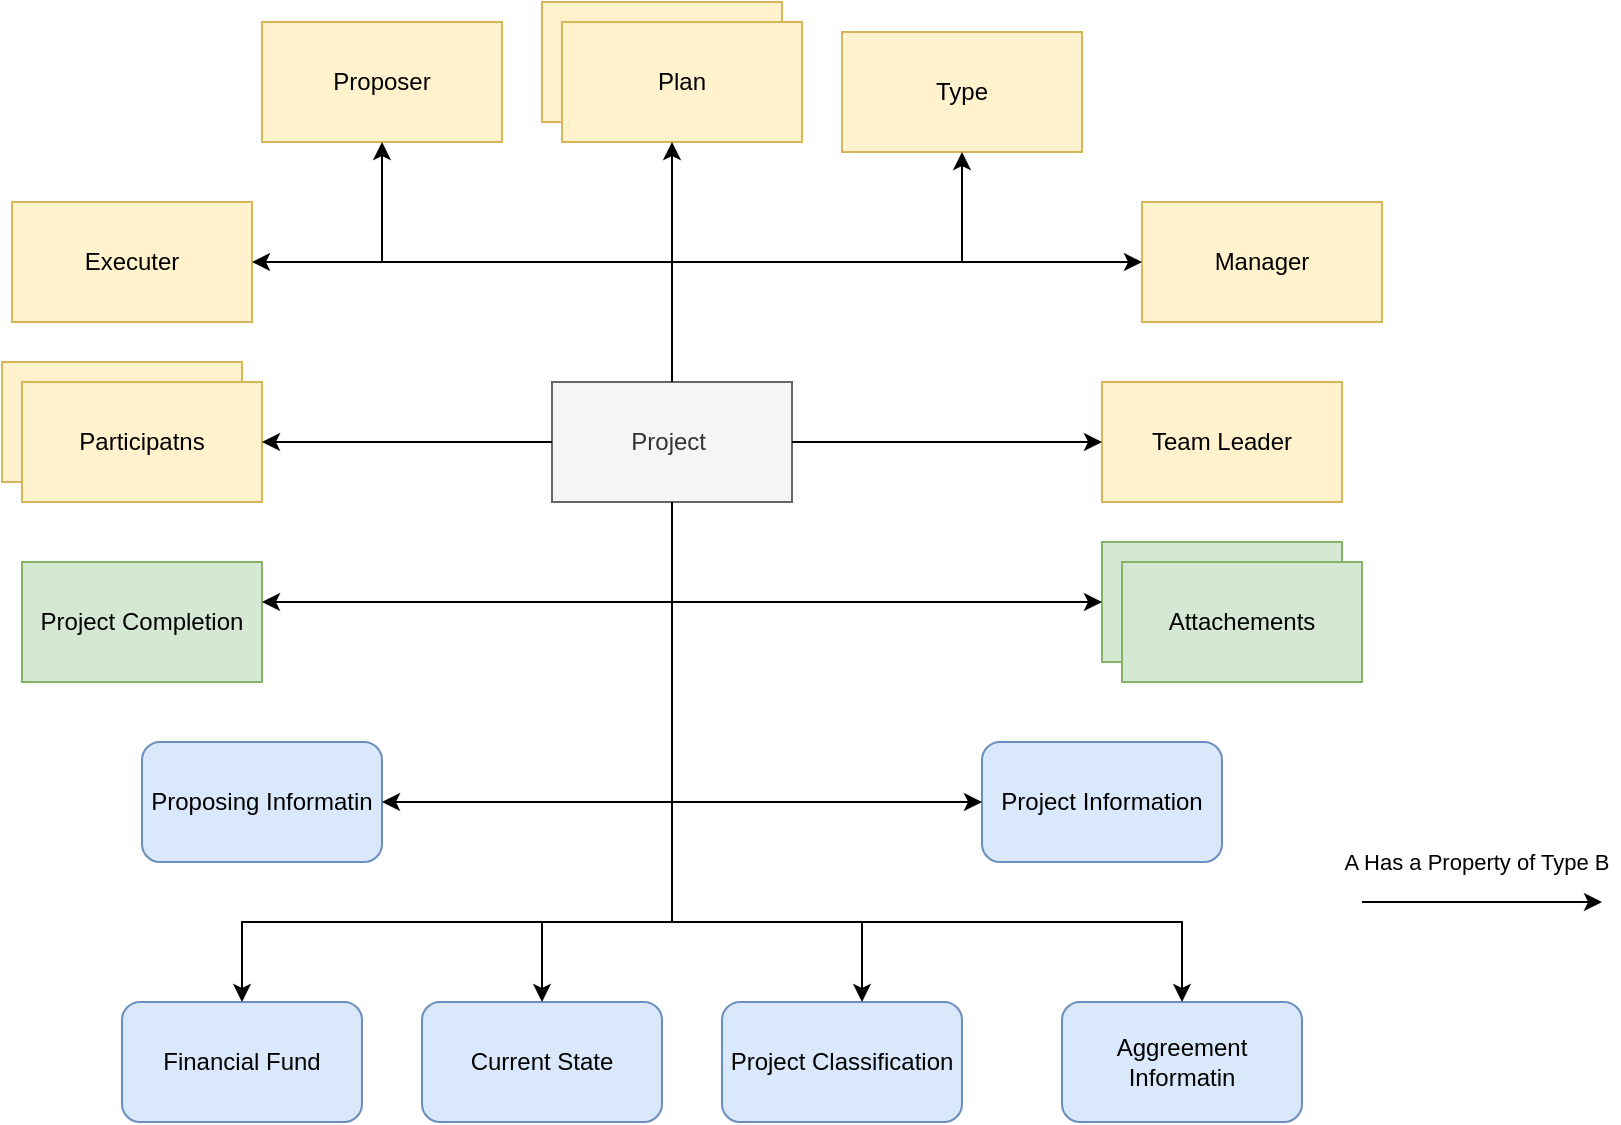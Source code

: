 <mxfile version="24.7.5">
  <diagram name="Page-1" id="pxZM56T5qr4s6v4I3YPr">
    <mxGraphModel dx="864" dy="1611" grid="1" gridSize="10" guides="1" tooltips="1" connect="1" arrows="1" fold="1" page="1" pageScale="1" pageWidth="850" pageHeight="1100" math="0" shadow="0">
      <root>
        <mxCell id="0" />
        <mxCell id="1" parent="0" />
        <mxCell id="19ftUH5I5akyaUji4UlI-1" value="Project&amp;nbsp;" style="rounded=0;whiteSpace=wrap;html=1;fillColor=#f5f5f5;fontColor=#333333;strokeColor=#666666;" parent="1" vertex="1">
          <mxGeometry x="305" y="140" width="120" height="60" as="geometry" />
        </mxCell>
        <mxCell id="19ftUH5I5akyaUji4UlI-2" value="Proposing Informatin" style="rounded=1;whiteSpace=wrap;html=1;fillColor=#dae8fc;strokeColor=#6c8ebf;" parent="1" vertex="1">
          <mxGeometry x="100" y="320" width="120" height="60" as="geometry" />
        </mxCell>
        <mxCell id="19ftUH5I5akyaUji4UlI-4" value="Financial Fund" style="rounded=1;whiteSpace=wrap;html=1;fillColor=#dae8fc;strokeColor=#6c8ebf;" parent="1" vertex="1">
          <mxGeometry x="90" y="450" width="120" height="60" as="geometry" />
        </mxCell>
        <mxCell id="19ftUH5I5akyaUji4UlI-6" value="Project Classification" style="rounded=1;whiteSpace=wrap;html=1;fillColor=#dae8fc;strokeColor=#6c8ebf;" parent="1" vertex="1">
          <mxGeometry x="390" y="450" width="120" height="60" as="geometry" />
        </mxCell>
        <mxCell id="19ftUH5I5akyaUji4UlI-7" value="Current State" style="rounded=1;whiteSpace=wrap;html=1;fillColor=#dae8fc;strokeColor=#6c8ebf;" parent="1" vertex="1">
          <mxGeometry x="240" y="450" width="120" height="60" as="geometry" />
        </mxCell>
        <mxCell id="19ftUH5I5akyaUji4UlI-8" value="Project Information" style="rounded=1;whiteSpace=wrap;html=1;fillColor=#dae8fc;strokeColor=#6c8ebf;" parent="1" vertex="1">
          <mxGeometry x="520" y="320" width="120" height="60" as="geometry" />
        </mxCell>
        <mxCell id="19ftUH5I5akyaUji4UlI-9" value="Aggreement Informatin" style="rounded=1;whiteSpace=wrap;html=1;fillColor=#dae8fc;strokeColor=#6c8ebf;" parent="1" vertex="1">
          <mxGeometry x="560" y="450" width="120" height="60" as="geometry" />
        </mxCell>
        <mxCell id="19ftUH5I5akyaUji4UlI-10" value="Project Completion" style="rounded=0;whiteSpace=wrap;html=1;fillColor=#d5e8d4;strokeColor=#82b366;" parent="1" vertex="1">
          <mxGeometry x="40" y="230" width="120" height="60" as="geometry" />
        </mxCell>
        <mxCell id="19ftUH5I5akyaUji4UlI-14" value="Team Leader" style="rounded=0;whiteSpace=wrap;html=1;fillColor=#fff2cc;strokeColor=#d6b656;" parent="1" vertex="1">
          <mxGeometry x="580" y="140" width="120" height="60" as="geometry" />
        </mxCell>
        <mxCell id="19ftUH5I5akyaUji4UlI-15" value="Manager" style="rounded=0;whiteSpace=wrap;html=1;fillColor=#fff2cc;strokeColor=#d6b656;" parent="1" vertex="1">
          <mxGeometry x="600" y="50" width="120" height="60" as="geometry" />
        </mxCell>
        <mxCell id="19ftUH5I5akyaUji4UlI-18" value="" style="group" parent="1" vertex="1" connectable="0">
          <mxGeometry x="30" y="130" width="130" height="70" as="geometry" />
        </mxCell>
        <mxCell id="19ftUH5I5akyaUji4UlI-12" value="Participatns" style="rounded=0;whiteSpace=wrap;html=1;fillColor=#fff2cc;strokeColor=#d6b656;" parent="19ftUH5I5akyaUji4UlI-18" vertex="1">
          <mxGeometry width="120" height="60" as="geometry" />
        </mxCell>
        <mxCell id="19ftUH5I5akyaUji4UlI-17" value="Participatns" style="rounded=0;whiteSpace=wrap;html=1;fillColor=#fff2cc;strokeColor=#d6b656;" parent="19ftUH5I5akyaUji4UlI-18" vertex="1">
          <mxGeometry x="10" y="10" width="120" height="60" as="geometry" />
        </mxCell>
        <mxCell id="19ftUH5I5akyaUji4UlI-19" value="" style="group" parent="1" vertex="1" connectable="0">
          <mxGeometry x="580" y="220" width="130" height="70" as="geometry" />
        </mxCell>
        <mxCell id="19ftUH5I5akyaUji4UlI-13" value="Attachements" style="rounded=0;whiteSpace=wrap;html=1;fillColor=#d5e8d4;strokeColor=#82b366;" parent="19ftUH5I5akyaUji4UlI-19" vertex="1">
          <mxGeometry width="120" height="60" as="geometry" />
        </mxCell>
        <mxCell id="19ftUH5I5akyaUji4UlI-16" value="Attachements" style="rounded=0;whiteSpace=wrap;html=1;fillColor=#d5e8d4;strokeColor=#82b366;" parent="19ftUH5I5akyaUji4UlI-19" vertex="1">
          <mxGeometry x="10" y="10" width="120" height="60" as="geometry" />
        </mxCell>
        <mxCell id="19ftUH5I5akyaUji4UlI-20" value="Proposer" style="rounded=0;whiteSpace=wrap;html=1;fillColor=#fff2cc;strokeColor=#d6b656;" parent="1" vertex="1">
          <mxGeometry x="160" y="-40" width="120" height="60" as="geometry" />
        </mxCell>
        <mxCell id="19ftUH5I5akyaUji4UlI-21" value="Executer" style="rounded=0;whiteSpace=wrap;html=1;fillColor=#fff2cc;strokeColor=#d6b656;" parent="1" vertex="1">
          <mxGeometry x="35" y="50" width="120" height="60" as="geometry" />
        </mxCell>
        <mxCell id="19ftUH5I5akyaUji4UlI-22" value="Type" style="rounded=0;whiteSpace=wrap;html=1;fillColor=#fff2cc;strokeColor=#d6b656;" parent="1" vertex="1">
          <mxGeometry x="450" y="-35" width="120" height="60" as="geometry" />
        </mxCell>
        <mxCell id="19ftUH5I5akyaUji4UlI-25" value="" style="group" parent="1" vertex="1" connectable="0">
          <mxGeometry x="300" y="-50" width="130" height="70" as="geometry" />
        </mxCell>
        <mxCell id="19ftUH5I5akyaUji4UlI-23" value="Type" style="rounded=0;whiteSpace=wrap;html=1;fillColor=#fff2cc;strokeColor=#d6b656;" parent="19ftUH5I5akyaUji4UlI-25" vertex="1">
          <mxGeometry width="120" height="60" as="geometry" />
        </mxCell>
        <mxCell id="19ftUH5I5akyaUji4UlI-24" value="Plan" style="rounded=0;whiteSpace=wrap;html=1;fillColor=#fff2cc;strokeColor=#d6b656;" parent="19ftUH5I5akyaUji4UlI-25" vertex="1">
          <mxGeometry x="10" y="10" width="120" height="60" as="geometry" />
        </mxCell>
        <mxCell id="19ftUH5I5akyaUji4UlI-27" value="" style="endArrow=classic;html=1;rounded=0;exitX=0.5;exitY=0;exitDx=0;exitDy=0;edgeStyle=orthogonalEdgeStyle;" parent="1" source="19ftUH5I5akyaUji4UlI-1" target="19ftUH5I5akyaUji4UlI-22" edge="1">
          <mxGeometry width="50" height="50" relative="1" as="geometry">
            <mxPoint x="370" y="70" as="sourcePoint" />
            <mxPoint x="475" y="50" as="targetPoint" />
            <Array as="points">
              <mxPoint x="365" y="80" />
              <mxPoint x="510" y="80" />
            </Array>
          </mxGeometry>
        </mxCell>
        <mxCell id="19ftUH5I5akyaUji4UlI-28" value="" style="endArrow=classic;html=1;rounded=0;exitX=0.5;exitY=0;exitDx=0;exitDy=0;edgeStyle=orthogonalEdgeStyle;" parent="1" source="19ftUH5I5akyaUji4UlI-1" target="19ftUH5I5akyaUji4UlI-15" edge="1">
          <mxGeometry width="50" height="50" relative="1" as="geometry">
            <mxPoint x="370" y="140" as="sourcePoint" />
            <mxPoint x="470" y="35" as="targetPoint" />
            <Array as="points">
              <mxPoint x="365" y="80" />
              <mxPoint x="640" y="80" />
            </Array>
          </mxGeometry>
        </mxCell>
        <mxCell id="19ftUH5I5akyaUji4UlI-29" value="" style="endArrow=classic;html=1;rounded=0;edgeStyle=orthogonalEdgeStyle;" parent="1" source="19ftUH5I5akyaUji4UlI-1" target="19ftUH5I5akyaUji4UlI-14" edge="1">
          <mxGeometry width="50" height="50" relative="1" as="geometry">
            <mxPoint x="380" y="150" as="sourcePoint" />
            <mxPoint x="578" y="35" as="targetPoint" />
            <Array as="points" />
          </mxGeometry>
        </mxCell>
        <mxCell id="19ftUH5I5akyaUji4UlI-30" value="" style="endArrow=classic;html=1;rounded=0;exitX=0.5;exitY=0;exitDx=0;exitDy=0;edgeStyle=orthogonalEdgeStyle;" parent="1" source="19ftUH5I5akyaUji4UlI-1" target="19ftUH5I5akyaUji4UlI-24" edge="1">
          <mxGeometry width="50" height="50" relative="1" as="geometry">
            <mxPoint x="390" y="160" as="sourcePoint" />
            <mxPoint x="588" y="45" as="targetPoint" />
            <Array as="points">
              <mxPoint x="365" y="60" />
              <mxPoint x="365" y="60" />
            </Array>
          </mxGeometry>
        </mxCell>
        <mxCell id="19ftUH5I5akyaUji4UlI-31" value="" style="endArrow=classic;html=1;rounded=0;exitX=0.5;exitY=0;exitDx=0;exitDy=0;edgeStyle=orthogonalEdgeStyle;" parent="1" source="19ftUH5I5akyaUji4UlI-1" target="19ftUH5I5akyaUji4UlI-20" edge="1">
          <mxGeometry width="50" height="50" relative="1" as="geometry">
            <mxPoint x="370" y="140" as="sourcePoint" />
            <mxPoint x="598" y="55" as="targetPoint" />
          </mxGeometry>
        </mxCell>
        <mxCell id="19ftUH5I5akyaUji4UlI-32" value="" style="endArrow=classic;html=1;rounded=0;exitX=0.5;exitY=0;exitDx=0;exitDy=0;edgeStyle=orthogonalEdgeStyle;" parent="1" source="19ftUH5I5akyaUji4UlI-1" target="19ftUH5I5akyaUji4UlI-21" edge="1">
          <mxGeometry width="50" height="50" relative="1" as="geometry">
            <mxPoint x="370" y="150" as="sourcePoint" />
            <mxPoint x="195" y="30" as="targetPoint" />
            <Array as="points">
              <mxPoint x="365" y="80" />
            </Array>
          </mxGeometry>
        </mxCell>
        <mxCell id="19ftUH5I5akyaUji4UlI-34" value="" style="endArrow=classic;html=1;rounded=0;edgeStyle=orthogonalEdgeStyle;" parent="1" source="19ftUH5I5akyaUji4UlI-1" target="19ftUH5I5akyaUji4UlI-17" edge="1">
          <mxGeometry width="50" height="50" relative="1" as="geometry">
            <mxPoint x="330" y="160" as="sourcePoint" />
            <mxPoint x="205" y="40" as="targetPoint" />
            <Array as="points" />
          </mxGeometry>
        </mxCell>
        <mxCell id="19ftUH5I5akyaUji4UlI-35" value="" style="endArrow=classic;html=1;rounded=0;edgeStyle=orthogonalEdgeStyle;" parent="1" source="19ftUH5I5akyaUji4UlI-1" target="19ftUH5I5akyaUji4UlI-10" edge="1">
          <mxGeometry width="50" height="50" relative="1" as="geometry">
            <mxPoint x="395" y="170" as="sourcePoint" />
            <mxPoint x="215" y="50" as="targetPoint" />
            <Array as="points">
              <mxPoint x="365" y="250" />
            </Array>
          </mxGeometry>
        </mxCell>
        <mxCell id="19ftUH5I5akyaUji4UlI-36" value="" style="endArrow=classic;html=1;rounded=0;edgeStyle=orthogonalEdgeStyle;" parent="1" source="19ftUH5I5akyaUji4UlI-1" target="19ftUH5I5akyaUji4UlI-13" edge="1">
          <mxGeometry width="50" height="50" relative="1" as="geometry">
            <mxPoint x="319" y="189" as="sourcePoint" />
            <mxPoint x="200" y="240" as="targetPoint" />
            <Array as="points">
              <mxPoint x="365" y="250" />
            </Array>
          </mxGeometry>
        </mxCell>
        <mxCell id="19ftUH5I5akyaUji4UlI-37" value="" style="endArrow=classic;html=1;rounded=0;edgeStyle=orthogonalEdgeStyle;" parent="1" source="19ftUH5I5akyaUji4UlI-1" target="19ftUH5I5akyaUji4UlI-2" edge="1">
          <mxGeometry width="50" height="50" relative="1" as="geometry">
            <mxPoint x="380" y="210" as="sourcePoint" />
            <mxPoint x="200" y="370" as="targetPoint" />
            <Array as="points">
              <mxPoint x="365" y="350" />
            </Array>
          </mxGeometry>
        </mxCell>
        <mxCell id="19ftUH5I5akyaUji4UlI-38" value="" style="endArrow=classic;html=1;rounded=0;edgeStyle=orthogonalEdgeStyle;" parent="1" source="19ftUH5I5akyaUji4UlI-1" target="19ftUH5I5akyaUji4UlI-4" edge="1">
          <mxGeometry width="50" height="50" relative="1" as="geometry">
            <mxPoint x="339" y="209" as="sourcePoint" />
            <mxPoint x="220" y="260" as="targetPoint" />
            <Array as="points">
              <mxPoint x="365" y="410" />
              <mxPoint x="150" y="410" />
            </Array>
          </mxGeometry>
        </mxCell>
        <mxCell id="19ftUH5I5akyaUji4UlI-39" value="" style="endArrow=classic;html=1;rounded=0;edgeStyle=orthogonalEdgeStyle;" parent="1" source="19ftUH5I5akyaUji4UlI-1" target="19ftUH5I5akyaUji4UlI-7" edge="1">
          <mxGeometry width="50" height="50" relative="1" as="geometry">
            <mxPoint x="349" y="219" as="sourcePoint" />
            <mxPoint x="230" y="270" as="targetPoint" />
            <Array as="points">
              <mxPoint x="365" y="410" />
              <mxPoint x="300" y="410" />
            </Array>
          </mxGeometry>
        </mxCell>
        <mxCell id="19ftUH5I5akyaUji4UlI-40" value="" style="endArrow=classic;html=1;rounded=0;edgeStyle=orthogonalEdgeStyle;" parent="1" source="19ftUH5I5akyaUji4UlI-1" target="19ftUH5I5akyaUji4UlI-6" edge="1">
          <mxGeometry width="50" height="50" relative="1" as="geometry">
            <mxPoint x="359" y="229" as="sourcePoint" />
            <mxPoint x="240" y="280" as="targetPoint" />
            <Array as="points">
              <mxPoint x="365" y="410" />
              <mxPoint x="460" y="410" />
            </Array>
          </mxGeometry>
        </mxCell>
        <mxCell id="19ftUH5I5akyaUji4UlI-41" value="" style="endArrow=classic;html=1;rounded=0;edgeStyle=orthogonalEdgeStyle;" parent="1" source="19ftUH5I5akyaUji4UlI-1" target="19ftUH5I5akyaUji4UlI-9" edge="1">
          <mxGeometry width="50" height="50" relative="1" as="geometry">
            <mxPoint x="369" y="239" as="sourcePoint" />
            <mxPoint x="250" y="290" as="targetPoint" />
            <Array as="points">
              <mxPoint x="365" y="410" />
              <mxPoint x="620" y="410" />
            </Array>
          </mxGeometry>
        </mxCell>
        <mxCell id="19ftUH5I5akyaUji4UlI-42" value="" style="endArrow=classic;html=1;rounded=0;edgeStyle=orthogonalEdgeStyle;" parent="1" source="19ftUH5I5akyaUji4UlI-1" target="19ftUH5I5akyaUji4UlI-8" edge="1">
          <mxGeometry width="50" height="50" relative="1" as="geometry">
            <mxPoint x="365" y="180" as="sourcePoint" />
            <mxPoint x="570" y="350" as="targetPoint" />
            <Array as="points">
              <mxPoint x="365" y="350" />
            </Array>
          </mxGeometry>
        </mxCell>
        <mxCell id="19ftUH5I5akyaUji4UlI-44" value="" style="endArrow=classic;html=1;rounded=0;" parent="1" edge="1">
          <mxGeometry width="50" height="50" relative="1" as="geometry">
            <mxPoint x="710" y="400" as="sourcePoint" />
            <mxPoint x="830" y="400" as="targetPoint" />
          </mxGeometry>
        </mxCell>
        <mxCell id="19ftUH5I5akyaUji4UlI-45" value="A Has a Property of Type B" style="edgeLabel;html=1;align=center;verticalAlign=middle;resizable=0;points=[];" parent="19ftUH5I5akyaUji4UlI-44" vertex="1" connectable="0">
          <mxGeometry x="0.086" y="7" relative="1" as="geometry">
            <mxPoint x="-8" y="-13" as="offset" />
          </mxGeometry>
        </mxCell>
      </root>
    </mxGraphModel>
  </diagram>
</mxfile>
